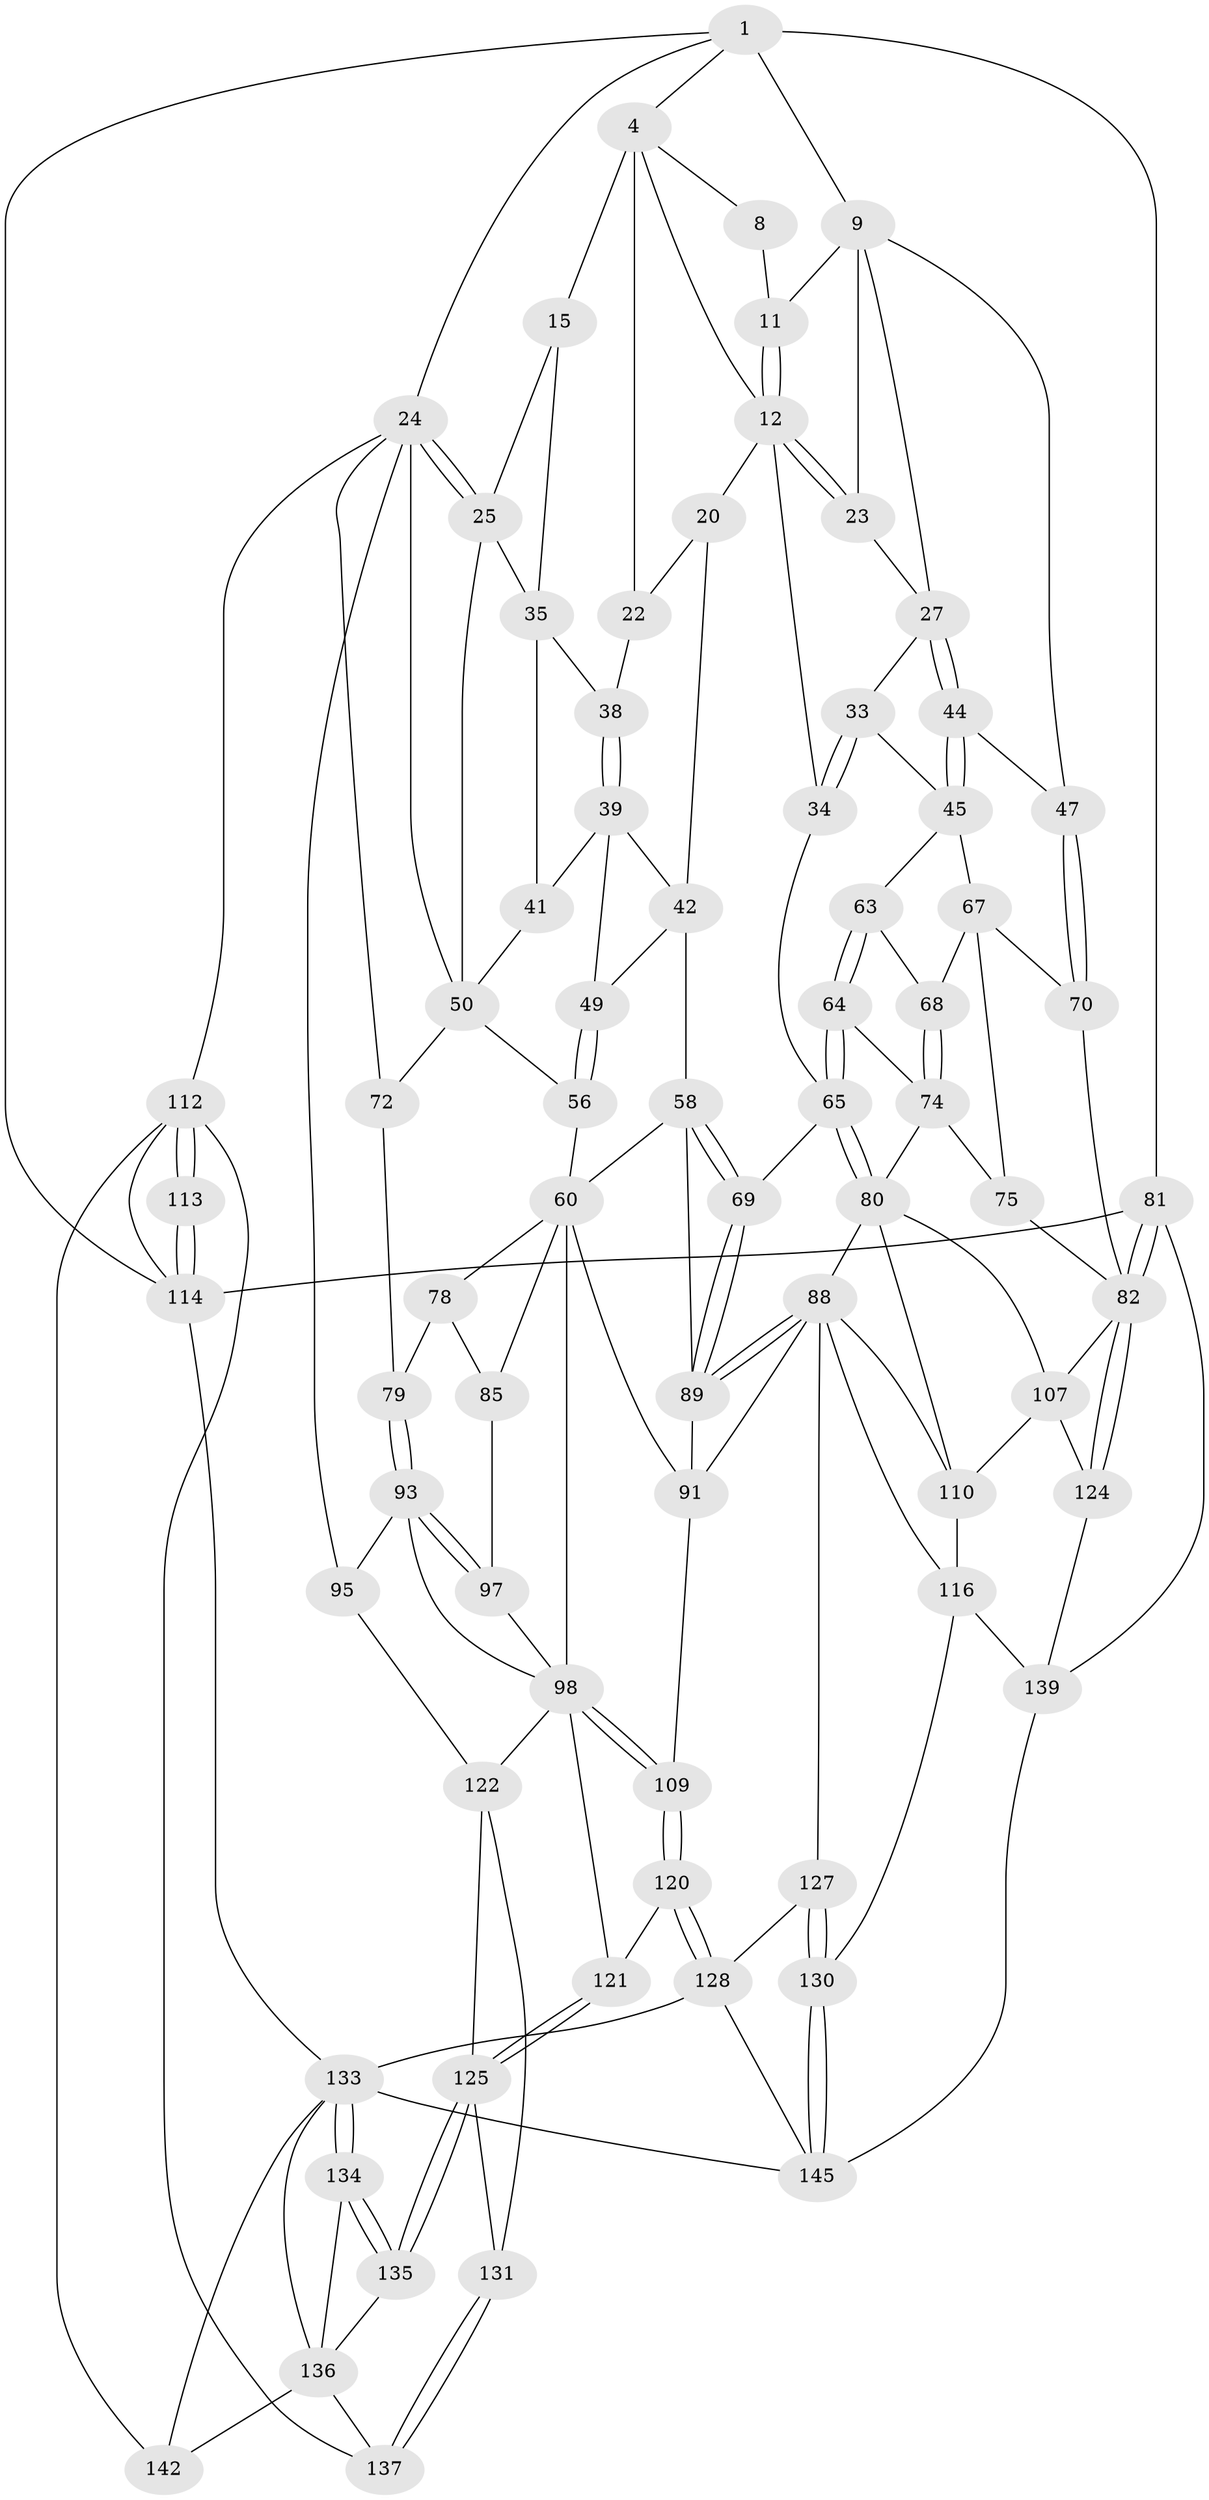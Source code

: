 // original degree distribution, {3: 0.013333333333333334, 6: 0.2, 4: 0.21333333333333335, 5: 0.5733333333333334}
// Generated by graph-tools (version 1.1) at 2025/21/03/04/25 18:21:31]
// undirected, 75 vertices, 172 edges
graph export_dot {
graph [start="1"]
  node [color=gray90,style=filled];
  1 [pos="+0.9099141849309745+0",super="+2"];
  4 [pos="+0.24241516812259029+0",super="+5"];
  8 [pos="+0.7671223923360452+0"];
  9 [pos="+0.8793462586894437+0.061194658218883",super="+10+26"];
  11 [pos="+0.8093256717161341+0.020066778665926103"];
  12 [pos="+0.7204281393539502+0.08471072628834703",super="+13"];
  15 [pos="+0.31882531760985167+0",super="+16"];
  20 [pos="+0.5333048595711565+0.17096982155813786",super="+21+32"];
  22 [pos="+0.4438742722598494+0.1531215435187615"];
  23 [pos="+0.7690454217962084+0.1190873630146977"];
  24 [pos="+0+0.14614077481997761",super="+52"];
  25 [pos="+0+0.11956037916527663",super="+30"];
  27 [pos="+0.856443680540233+0.16848007118900868",super="+28"];
  33 [pos="+0.7005578430389874+0.2685116694367149"];
  34 [pos="+0.6685349100821883+0.2676561337646153"];
  35 [pos="+0.2980465294782936+0.14325716825682946",super="+36"];
  38 [pos="+0.3395966900982871+0.169853740637298"];
  39 [pos="+0.34488960284336917+0.20329889922188493",super="+40"];
  41 [pos="+0.2830734979149842+0.2618258818400288"];
  42 [pos="+0.4524947764818291+0.26245997890304096",super="+43+55"];
  44 [pos="+0.8586250528369773+0.17636196074996788",super="+48"];
  45 [pos="+0.8344259892592948+0.2827811879977449",super="+54+46"];
  47 [pos="+1+0.2112483274169263"];
  49 [pos="+0.3886751098375962+0.35827685151762223"];
  50 [pos="+0.1688511858907704+0.24019774503466007",super="+53+51"];
  56 [pos="+0.3782012732844371+0.3862547158825233"];
  58 [pos="+0.5311786327818729+0.4515403398790185",super="+59"];
  60 [pos="+0.4414058758240721+0.43819883120482556",super="+84+61"];
  63 [pos="+0.7644156206689307+0.3702516316898447"];
  64 [pos="+0.7539966632304299+0.4286641603229353"];
  65 [pos="+0.7202850764522932+0.4667663188439208",super="+66"];
  67 [pos="+0.900763505315368+0.3638001008323398",super="+71"];
  68 [pos="+0.8709643410804414+0.3896221000273767"];
  69 [pos="+0.5487370581689165+0.4676790460561547"];
  70 [pos="+1+0.41189905785773545"];
  72 [pos="+0.18040745962088725+0.4458332385243304"];
  74 [pos="+0.8525796285699301+0.4101553398254851",super="+76"];
  75 [pos="+0.8481100525693426+0.5563337584171143"];
  78 [pos="+0.30034537448781606+0.4981124780244806"];
  79 [pos="+0.2508424123330951+0.5169810951031446"];
  80 [pos="+0.7219298897721751+0.46991102302348375",super="+87"];
  81 [pos="+1+1"];
  82 [pos="+1+0.8049568755643551",super="+83"];
  85 [pos="+0.3527129224739703+0.5594070574536932",super="+86"];
  88 [pos="+0.5802146422140022+0.6027665597351128",super="+102"];
  89 [pos="+0.5598952063041996+0.532310681543652",super="+90"];
  91 [pos="+0.4381875884794076+0.6087248380602012",super="+105"];
  93 [pos="+0.24501892610583906+0.5366577009051963",super="+94"];
  95 [pos="+0+0.6003025414933089"];
  97 [pos="+0.2992837485869233+0.643546654470433"];
  98 [pos="+0.3166353462957324+0.6479241407108342",super="+99"];
  107 [pos="+0.8707202099429124+0.619811198753469",super="+118"];
  109 [pos="+0.4297961909867982+0.6768156938300889"];
  110 [pos="+0.6883883740800238+0.6843588409302769",super="+111+119"];
  112 [pos="+0+0.6241432247072477",super="+138"];
  113 [pos="+0+0.7186882506003618"];
  114 [pos="+0+1",super="+115"];
  116 [pos="+0.6372315755433651+0.8267344972365845",super="+117"];
  120 [pos="+0.34579248110598026+0.7653490468136446"];
  121 [pos="+0.290423325489174+0.7313692667619499"];
  122 [pos="+0.19304644780449173+0.6785828563824603",super="+123"];
  124 [pos="+0.8530097060576092+0.7651149628659822"];
  125 [pos="+0.25562618571570167+0.7903499129709592",super="+126"];
  127 [pos="+0.485511071104303+0.8345982001465502"];
  128 [pos="+0.4055046085385784+0.8482126832909178",super="+132"];
  130 [pos="+0.5754217694014934+0.8880819507116918"];
  131 [pos="+0.16661438395684752+0.8221878458326081"];
  133 [pos="+0.33817147972461997+0.8984586834709766",super="+144"];
  134 [pos="+0.2896384610718475+0.8654779061263814"];
  135 [pos="+0.27651509946838937+0.8511061898868675"];
  136 [pos="+0.18830927972162728+0.8605186629613449",super="+140"];
  137 [pos="+0.16426820078154317+0.8337046782329952"];
  139 [pos="+0.8605069709356631+0.9406943800099983",super="+150"];
  142 [pos="+0.09969005348294921+0.9340072161727143"];
  145 [pos="+0.5815867715442983+1",super="+146"];
  1 -- 9 [weight=2];
  1 -- 81;
  1 -- 114;
  1 -- 4;
  1 -- 24;
  4 -- 15 [weight=3];
  4 -- 22;
  4 -- 8;
  4 -- 12;
  8 -- 11;
  9 -- 11;
  9 -- 23;
  9 -- 27;
  9 -- 47;
  11 -- 12;
  11 -- 12;
  12 -- 23;
  12 -- 23;
  12 -- 34;
  12 -- 20 [weight=2];
  15 -- 35;
  15 -- 25 [weight=2];
  20 -- 42 [weight=2];
  20 -- 22;
  22 -- 38;
  23 -- 27;
  24 -- 25;
  24 -- 25;
  24 -- 112;
  24 -- 72;
  24 -- 95;
  24 -- 50;
  25 -- 50;
  25 -- 35;
  27 -- 44;
  27 -- 44;
  27 -- 33;
  33 -- 34;
  33 -- 34;
  33 -- 45;
  34 -- 65;
  35 -- 38;
  35 -- 41;
  38 -- 39;
  38 -- 39;
  39 -- 42;
  39 -- 41;
  39 -- 49;
  41 -- 50;
  42 -- 49;
  42 -- 58;
  44 -- 45 [weight=2];
  44 -- 45;
  44 -- 47;
  45 -- 67;
  45 -- 63;
  47 -- 70;
  47 -- 70;
  49 -- 56;
  49 -- 56;
  50 -- 56;
  50 -- 72;
  56 -- 60;
  58 -- 69;
  58 -- 69;
  58 -- 60;
  58 -- 89;
  60 -- 98;
  60 -- 91;
  60 -- 85 [weight=2];
  60 -- 78;
  63 -- 64;
  63 -- 64;
  63 -- 68;
  64 -- 65;
  64 -- 65;
  64 -- 74;
  65 -- 80;
  65 -- 80;
  65 -- 69;
  67 -- 68;
  67 -- 75;
  67 -- 70;
  68 -- 74;
  68 -- 74;
  69 -- 89;
  69 -- 89;
  70 -- 82;
  72 -- 79;
  74 -- 80;
  74 -- 75;
  75 -- 82;
  78 -- 79;
  78 -- 85;
  79 -- 93;
  79 -- 93;
  80 -- 107;
  80 -- 88;
  80 -- 110;
  81 -- 82;
  81 -- 82;
  81 -- 114;
  81 -- 139;
  82 -- 124;
  82 -- 124;
  82 -- 107;
  85 -- 97;
  88 -- 89;
  88 -- 89;
  88 -- 110;
  88 -- 127;
  88 -- 116;
  88 -- 91;
  89 -- 91;
  91 -- 109;
  93 -- 97;
  93 -- 97;
  93 -- 95;
  93 -- 98;
  95 -- 122;
  97 -- 98;
  98 -- 109;
  98 -- 109;
  98 -- 121;
  98 -- 122;
  107 -- 124;
  107 -- 110;
  109 -- 120;
  109 -- 120;
  110 -- 116 [weight=2];
  112 -- 113 [weight=2];
  112 -- 113;
  112 -- 114;
  112 -- 137;
  112 -- 142;
  113 -- 114;
  113 -- 114;
  114 -- 133;
  116 -- 130;
  116 -- 139;
  120 -- 121;
  120 -- 128;
  120 -- 128;
  121 -- 125;
  121 -- 125;
  122 -- 125;
  122 -- 131;
  124 -- 139;
  125 -- 135;
  125 -- 135;
  125 -- 131;
  127 -- 128;
  127 -- 130;
  127 -- 130;
  128 -- 133;
  128 -- 145;
  130 -- 145;
  130 -- 145;
  131 -- 137;
  131 -- 137;
  133 -- 134;
  133 -- 134;
  133 -- 145;
  133 -- 136;
  133 -- 142;
  134 -- 135;
  134 -- 135;
  134 -- 136;
  135 -- 136;
  136 -- 137;
  136 -- 142;
  139 -- 145;
}
